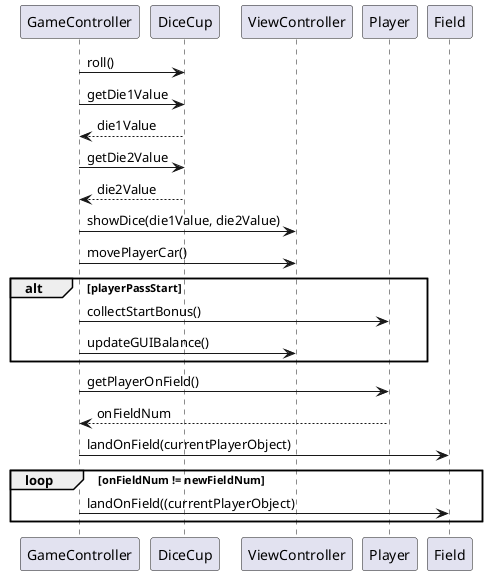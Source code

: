 @startuml
'https://plantuml.com/sequence-diagram


GameController -> DiceCup : roll()
GameController -> DiceCup : getDie1Value
DiceCup --> GameController : die1Value
GameController -> DiceCup : getDie2Value
DiceCup --> GameController : die2Value
GameController -> ViewController : showDice(die1Value, die2Value)
GameController -> ViewController : movePlayerCar()

alt playerPassStart
    GameController -> Player : collectStartBonus()
    GameController -> ViewController : updateGUIBalance()
end

    GameController -> Player : getPlayerOnField()
    Player --> GameController : onFieldNum
    GameController -> Field : landOnField(currentPlayerObject)

loop onFieldNum != newFieldNum
    GameController -> Field : landOnField((currentPlayerObject)
end

@enduml